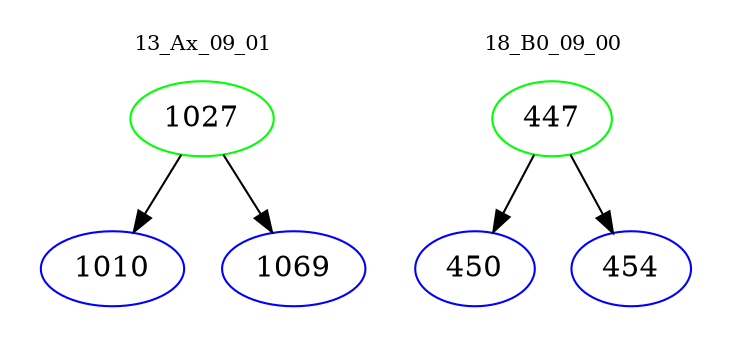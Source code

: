 digraph{
subgraph cluster_0 {
color = white
label = "13_Ax_09_01";
fontsize=10;
T0_1027 [label="1027", color="green"]
T0_1027 -> T0_1010 [color="black"]
T0_1010 [label="1010", color="blue"]
T0_1027 -> T0_1069 [color="black"]
T0_1069 [label="1069", color="blue"]
}
subgraph cluster_1 {
color = white
label = "18_B0_09_00";
fontsize=10;
T1_447 [label="447", color="green"]
T1_447 -> T1_450 [color="black"]
T1_450 [label="450", color="blue"]
T1_447 -> T1_454 [color="black"]
T1_454 [label="454", color="blue"]
}
}
